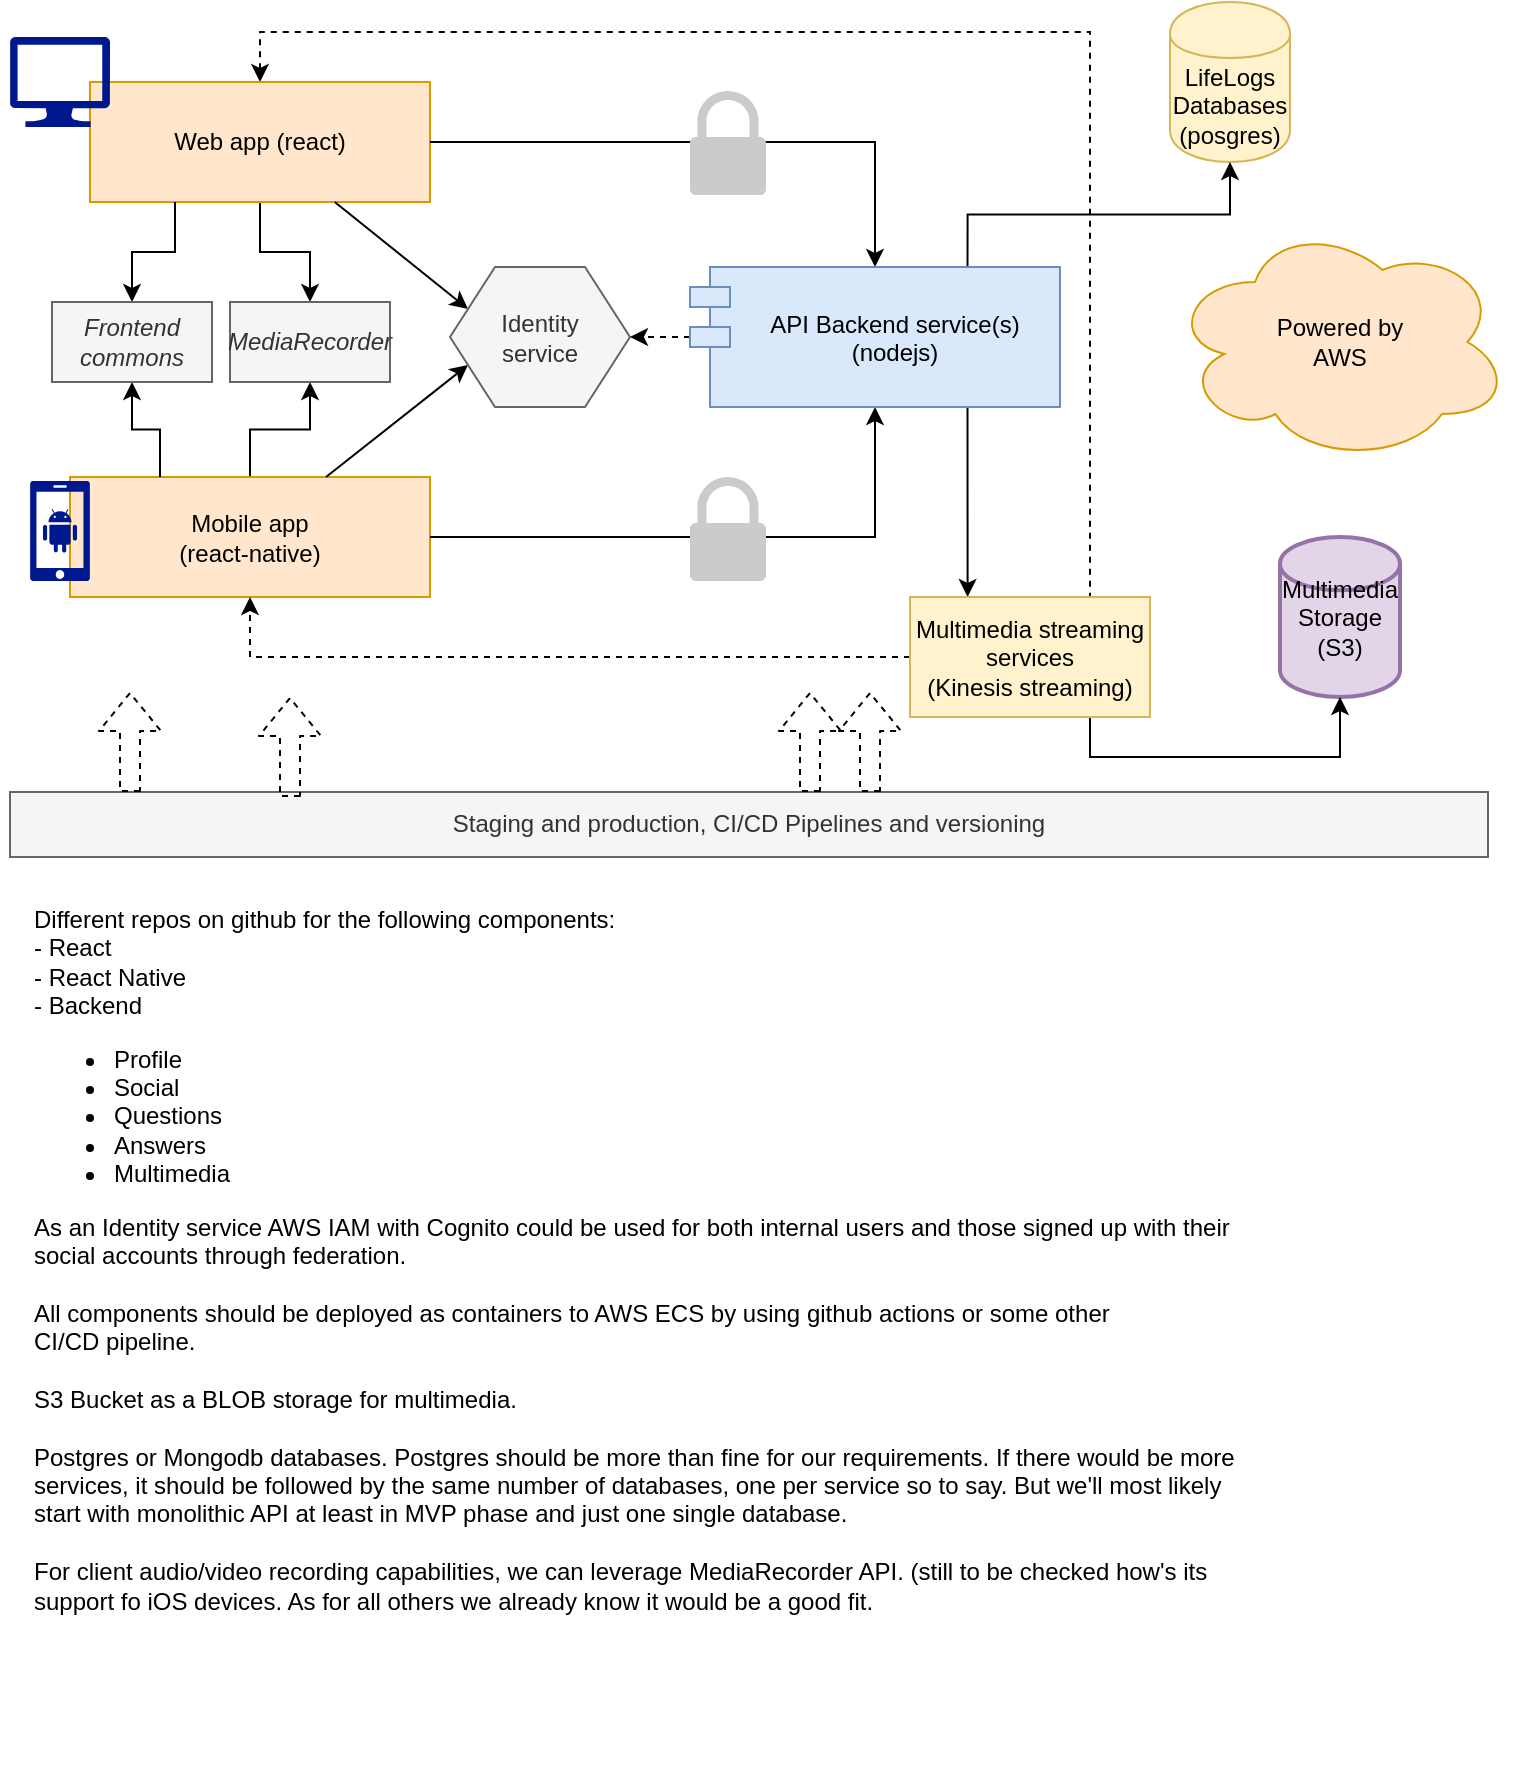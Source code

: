 <mxfile version="13.1.11" type="github">
  <diagram id="lRxo8wEPJjpSzPwTczj5" name="Page-1">
    <mxGraphModel dx="1661" dy="1178" grid="1" gridSize="10" guides="1" tooltips="1" connect="1" arrows="1" fold="1" page="1" pageScale="1" pageWidth="850" pageHeight="1100" math="0" shadow="0">
      <root>
        <mxCell id="0" />
        <mxCell id="1" parent="0" />
        <mxCell id="cLXKDfpS_NcSic6R49hy-5" style="edgeStyle=orthogonalEdgeStyle;rounded=0;orthogonalLoop=1;jettySize=auto;html=1;exitX=0.5;exitY=0;exitDx=0;exitDy=0;entryX=0.5;entryY=1;entryDx=0;entryDy=0;startArrow=none;startFill=0;endArrow=classic;endFill=1;" parent="1" source="-98jCaG4ItgQ39MJKu89-4" target="cLXKDfpS_NcSic6R49hy-3" edge="1">
          <mxGeometry relative="1" as="geometry" />
        </mxCell>
        <mxCell id="-98jCaG4ItgQ39MJKu89-4" value="Mobile app&lt;br&gt;(react-native)" style="rounded=0;whiteSpace=wrap;html=1;fillColor=#ffe6cc;strokeColor=#d79b00;" parent="1" vertex="1">
          <mxGeometry x="80" y="332.5" width="180" height="60" as="geometry" />
        </mxCell>
        <mxCell id="cLXKDfpS_NcSic6R49hy-2" style="edgeStyle=orthogonalEdgeStyle;rounded=0;orthogonalLoop=1;jettySize=auto;html=1;dashed=1;startArrow=classic;startFill=1;endArrow=none;endFill=0;entryX=0.75;entryY=0;entryDx=0;entryDy=0;" parent="1" source="-98jCaG4ItgQ39MJKu89-3" target="KjF7BvmTkE2eBe_cMXJA-1" edge="1">
          <mxGeometry relative="1" as="geometry">
            <mxPoint x="583" y="370" as="targetPoint" />
            <Array as="points">
              <mxPoint x="175" y="110" />
              <mxPoint x="590" y="110" />
            </Array>
          </mxGeometry>
        </mxCell>
        <mxCell id="cLXKDfpS_NcSic6R49hy-4" style="edgeStyle=orthogonalEdgeStyle;rounded=0;orthogonalLoop=1;jettySize=auto;html=1;entryX=0.5;entryY=0;entryDx=0;entryDy=0;startArrow=none;startFill=0;endArrow=classic;endFill=1;" parent="1" source="-98jCaG4ItgQ39MJKu89-3" target="cLXKDfpS_NcSic6R49hy-3" edge="1">
          <mxGeometry relative="1" as="geometry" />
        </mxCell>
        <mxCell id="-98jCaG4ItgQ39MJKu89-3" value="Web app (react)" style="rounded=0;whiteSpace=wrap;html=1;fillColor=#ffe6cc;strokeColor=#d79b00;" parent="1" vertex="1">
          <mxGeometry x="90" y="135" width="170" height="60" as="geometry" />
        </mxCell>
        <mxCell id="-98jCaG4ItgQ39MJKu89-2" value="" style="aspect=fixed;pointerEvents=1;shadow=0;dashed=0;html=1;strokeColor=none;labelPosition=center;verticalLabelPosition=bottom;verticalAlign=top;align=center;fillColor=#00188D;shape=mxgraph.azure.computer" parent="1" vertex="1">
          <mxGeometry x="50" y="112.5" width="50" height="45" as="geometry" />
        </mxCell>
        <mxCell id="XEzQ9w41t3HS5LHhzcKM-4" value="" style="shape=image;html=1;verticalAlign=top;verticalLabelPosition=bottom;labelBackgroundColor=#ffffff;imageAspect=0;aspect=fixed;image=https://cdn4.iconfinder.com/data/icons/business-finance-vol-13-1/512/18-128.png;fillColor=#67AB9F;align=left;" parent="1" vertex="1">
          <mxGeometry x="45" y="167.5" width="60" height="60" as="geometry" />
        </mxCell>
        <mxCell id="-98jCaG4ItgQ39MJKu89-15" style="edgeStyle=orthogonalEdgeStyle;rounded=0;orthogonalLoop=1;jettySize=auto;html=1;" parent="1" source="-98jCaG4ItgQ39MJKu89-3" target="-98jCaG4ItgQ39MJKu89-10" edge="1">
          <mxGeometry relative="1" as="geometry" />
        </mxCell>
        <mxCell id="-98jCaG4ItgQ39MJKu89-16" style="rounded=0;orthogonalLoop=1;jettySize=auto;html=1;entryX=0;entryY=0.25;entryDx=0;entryDy=0;" parent="1" source="-98jCaG4ItgQ39MJKu89-3" target="-98jCaG4ItgQ39MJKu89-8" edge="1">
          <mxGeometry relative="1" as="geometry" />
        </mxCell>
        <mxCell id="XEzQ9w41t3HS5LHhzcKM-11" style="edgeStyle=orthogonalEdgeStyle;rounded=0;orthogonalLoop=1;jettySize=auto;html=1;entryX=0.5;entryY=0;entryDx=0;entryDy=0;exitX=0.25;exitY=1;exitDx=0;exitDy=0;" parent="1" source="-98jCaG4ItgQ39MJKu89-3" target="XEzQ9w41t3HS5LHhzcKM-9" edge="1">
          <mxGeometry relative="1" as="geometry" />
        </mxCell>
        <mxCell id="-98jCaG4ItgQ39MJKu89-17" style="rounded=0;orthogonalLoop=1;jettySize=auto;html=1;entryX=0;entryY=0.75;entryDx=0;entryDy=0;" parent="1" source="-98jCaG4ItgQ39MJKu89-4" target="-98jCaG4ItgQ39MJKu89-8" edge="1">
          <mxGeometry relative="1" as="geometry" />
        </mxCell>
        <mxCell id="XEzQ9w41t3HS5LHhzcKM-8" style="edgeStyle=orthogonalEdgeStyle;rounded=0;orthogonalLoop=1;jettySize=auto;html=1;entryX=0.5;entryY=1;entryDx=0;entryDy=0;" parent="1" source="-98jCaG4ItgQ39MJKu89-4" target="-98jCaG4ItgQ39MJKu89-10" edge="1">
          <mxGeometry relative="1" as="geometry" />
        </mxCell>
        <mxCell id="XEzQ9w41t3HS5LHhzcKM-10" style="edgeStyle=orthogonalEdgeStyle;rounded=0;orthogonalLoop=1;jettySize=auto;html=1;entryX=0.5;entryY=1;entryDx=0;entryDy=0;exitX=0.25;exitY=0;exitDx=0;exitDy=0;" parent="1" source="-98jCaG4ItgQ39MJKu89-4" target="XEzQ9w41t3HS5LHhzcKM-9" edge="1">
          <mxGeometry relative="1" as="geometry" />
        </mxCell>
        <mxCell id="-98jCaG4ItgQ39MJKu89-5" value="LifeLogs&lt;br&gt;Databases&lt;br&gt;(posgres)" style="shape=cylinder;whiteSpace=wrap;html=1;boundedLbl=1;backgroundOutline=1;fillColor=#fff2cc;strokeColor=#d6b656;" parent="1" vertex="1">
          <mxGeometry x="630" y="95" width="60" height="80" as="geometry" />
        </mxCell>
        <mxCell id="-98jCaG4ItgQ39MJKu89-7" value="Powered by &lt;br&gt;AWS" style="ellipse;shape=cloud;whiteSpace=wrap;html=1;fillColor=#ffe6cc;strokeColor=#d79b00;" parent="1" vertex="1">
          <mxGeometry x="630" y="205" width="170" height="120" as="geometry" />
        </mxCell>
        <mxCell id="-98jCaG4ItgQ39MJKu89-8" value="Identity &lt;br&gt;service" style="shape=hexagon;perimeter=hexagonPerimeter2;whiteSpace=wrap;html=1;fillColor=#f5f5f5;strokeColor=#666666;fontColor=#333333;" parent="1" vertex="1">
          <mxGeometry x="270" y="227.5" width="90" height="70" as="geometry" />
        </mxCell>
        <mxCell id="-98jCaG4ItgQ39MJKu89-9" value="Multimedia&lt;br&gt;Storage&lt;br&gt;(S3)" style="strokeWidth=2;html=1;shape=mxgraph.flowchart.database;whiteSpace=wrap;fillColor=#e1d5e7;strokeColor=#9673a6;" parent="1" vertex="1">
          <mxGeometry x="685" y="362.5" width="60" height="80" as="geometry" />
        </mxCell>
        <mxCell id="-98jCaG4ItgQ39MJKu89-18" style="edgeStyle=orthogonalEdgeStyle;rounded=0;orthogonalLoop=1;jettySize=auto;html=1;entryX=0.5;entryY=1;entryDx=0;entryDy=0;exitX=0.75;exitY=0;exitDx=0;exitDy=0;" parent="1" source="-98jCaG4ItgQ39MJKu89-10" target="-98jCaG4ItgQ39MJKu89-5" edge="1">
          <mxGeometry relative="1" as="geometry" />
        </mxCell>
        <mxCell id="-98jCaG4ItgQ39MJKu89-22" value="" style="edgeStyle=none;rounded=0;orthogonalLoop=1;jettySize=auto;html=1;dashed=1;" parent="1" source="-98jCaG4ItgQ39MJKu89-10" target="-98jCaG4ItgQ39MJKu89-8" edge="1">
          <mxGeometry relative="1" as="geometry" />
        </mxCell>
        <mxCell id="KjF7BvmTkE2eBe_cMXJA-2" style="edgeStyle=orthogonalEdgeStyle;rounded=0;orthogonalLoop=1;jettySize=auto;html=1;exitX=0.75;exitY=1;exitDx=0;exitDy=0;" edge="1" parent="1" source="-98jCaG4ItgQ39MJKu89-10" target="KjF7BvmTkE2eBe_cMXJA-1">
          <mxGeometry relative="1" as="geometry">
            <Array as="points">
              <mxPoint x="529" y="390" />
              <mxPoint x="529" y="390" />
            </Array>
          </mxGeometry>
        </mxCell>
        <mxCell id="-98jCaG4ItgQ39MJKu89-10" value="API Backend service(s)&#xa;(nodejs)" style="shape=module;align=left;spacingLeft=20;align=center;verticalAlign=middle;fillColor=#dae8fc;strokeColor=#6c8ebf;" parent="1" vertex="1">
          <mxGeometry x="390" y="227.5" width="185" height="70" as="geometry" />
        </mxCell>
        <mxCell id="-98jCaG4ItgQ39MJKu89-20" value="" style="pointerEvents=1;shadow=0;dashed=0;html=1;strokeColor=none;labelPosition=center;verticalLabelPosition=bottom;verticalAlign=top;outlineConnect=0;align=center;shape=mxgraph.office.security.lock_protected;fillColor=#CCCBCB;" parent="1" vertex="1">
          <mxGeometry x="390" y="139.5" width="38" height="52" as="geometry" />
        </mxCell>
        <mxCell id="-98jCaG4ItgQ39MJKu89-21" value="" style="pointerEvents=1;shadow=0;dashed=0;html=1;strokeColor=none;labelPosition=center;verticalLabelPosition=bottom;verticalAlign=top;outlineConnect=0;align=center;shape=mxgraph.office.security.lock_protected;fillColor=#CCCBCB;" parent="1" vertex="1">
          <mxGeometry x="390" y="332.5" width="38" height="52" as="geometry" />
        </mxCell>
        <mxCell id="XEzQ9w41t3HS5LHhzcKM-1" value="Different repos on github for the following components:&lt;br&gt;- React&lt;br&gt;- React Native&lt;br&gt;- Backend&lt;br&gt;&lt;ul&gt;&lt;li&gt;Profile&lt;/li&gt;&lt;li&gt;Social&lt;/li&gt;&lt;li&gt;Questions&lt;/li&gt;&lt;li&gt;Answers&lt;/li&gt;&lt;li&gt;Multimedia&lt;/li&gt;&lt;/ul&gt;&lt;div&gt;As an Identity service AWS IAM with Cognito could be used for both internal users and those signed up with their social accounts through federation.&lt;br&gt;&lt;br&gt;&lt;/div&gt;&lt;div&gt;All components should be deployed as containers to AWS ECS by using github actions or some other&amp;nbsp;&lt;/div&gt;CI/CD pipeline&lt;span&gt;.&lt;/span&gt;&lt;br&gt;&lt;div&gt;&lt;br&gt;S3 Bucket as a BLOB storage for multimedia.&lt;br&gt;&lt;br&gt;Postgres or Mongodb databases. Postgres should be more than fine for our requirements. If there would be more services, it should be followed by the same number of databases, one per service so to say. But we&#39;ll most likely start with monolithic API at least in MVP phase and just one single database.&lt;/div&gt;&lt;div&gt;&lt;br&gt;&lt;/div&gt;&lt;div&gt;For client audio/video recording capabilities, we can leverage MediaRecorder API. (still to be checked how&#39;s its support fo iOS devices. As for all others we already know it would be a good fit.&lt;br&gt;&lt;br&gt;&lt;br&gt;&lt;/div&gt;" style="text;html=1;strokeColor=none;fillColor=none;align=left;verticalAlign=top;whiteSpace=wrap;rounded=0;horizontal=1;" parent="1" vertex="1">
          <mxGeometry x="60" y="540" width="609" height="437.5" as="geometry" />
        </mxCell>
        <mxCell id="XEzQ9w41t3HS5LHhzcKM-5" value="" style="aspect=fixed;pointerEvents=1;shadow=0;dashed=0;html=1;strokeColor=none;labelPosition=center;verticalLabelPosition=bottom;verticalAlign=top;align=center;fillColor=#00188D;shape=mxgraph.mscae.enterprise.android_phone" parent="1" vertex="1">
          <mxGeometry x="60" y="334.5" width="30" height="50" as="geometry" />
        </mxCell>
        <mxCell id="XEzQ9w41t3HS5LHhzcKM-6" value="" style="shape=image;html=1;verticalAlign=top;verticalLabelPosition=bottom;labelBackgroundColor=#ffffff;imageAspect=0;aspect=fixed;image=https://cdn2.iconfinder.com/data/icons/pittogrammi/142/04-128.png;fillColor=#67AB9F;align=left;" parent="1" vertex="1">
          <mxGeometry x="80" y="362.5" width="60" height="60" as="geometry" />
        </mxCell>
        <mxCell id="XEzQ9w41t3HS5LHhzcKM-7" value="" style="shape=image;html=1;verticalAlign=top;verticalLabelPosition=bottom;labelBackgroundColor=#ffffff;imageAspect=0;aspect=fixed;image=https://cdn3.iconfinder.com/data/icons/picons-social/57/56-apple-128.png;fillColor=#67AB9F;align=left;" parent="1" vertex="1">
          <mxGeometry x="97" y="374.5" width="28" height="28" as="geometry" />
        </mxCell>
        <mxCell id="XEzQ9w41t3HS5LHhzcKM-9" value="Frontend commons" style="rounded=0;whiteSpace=wrap;html=1;fillColor=#f5f5f5;align=center;strokeColor=#666666;fontColor=#333333;fontStyle=2" parent="1" vertex="1">
          <mxGeometry x="71" y="245" width="80" height="40" as="geometry" />
        </mxCell>
        <mxCell id="cLXKDfpS_NcSic6R49hy-3" value="MediaRecorder" style="rounded=0;whiteSpace=wrap;html=1;fillColor=#f5f5f5;align=center;strokeColor=#666666;fontColor=#333333;fontStyle=2" parent="1" vertex="1">
          <mxGeometry x="160" y="245" width="80" height="40" as="geometry" />
        </mxCell>
        <mxCell id="_WynhiY1zdMFWvoEMg-a-1" value="Staging and production, CI/CD Pipelines and versioning" style="rounded=0;whiteSpace=wrap;html=1;fillColor=#f5f5f5;strokeColor=#666666;fontColor=#333333;" parent="1" vertex="1">
          <mxGeometry x="50" y="490" width="739" height="32.5" as="geometry" />
        </mxCell>
        <mxCell id="KjF7BvmTkE2eBe_cMXJA-3" style="edgeStyle=orthogonalEdgeStyle;rounded=0;orthogonalLoop=1;jettySize=auto;html=1;entryX=0.5;entryY=1;entryDx=0;entryDy=0;entryPerimeter=0;exitX=0.75;exitY=1;exitDx=0;exitDy=0;" edge="1" parent="1" source="KjF7BvmTkE2eBe_cMXJA-1" target="-98jCaG4ItgQ39MJKu89-9">
          <mxGeometry relative="1" as="geometry" />
        </mxCell>
        <mxCell id="KjF7BvmTkE2eBe_cMXJA-5" style="edgeStyle=orthogonalEdgeStyle;rounded=0;orthogonalLoop=1;jettySize=auto;html=1;entryX=0.5;entryY=1;entryDx=0;entryDy=0;dashed=1;" edge="1" parent="1" source="KjF7BvmTkE2eBe_cMXJA-1" target="-98jCaG4ItgQ39MJKu89-4">
          <mxGeometry relative="1" as="geometry" />
        </mxCell>
        <mxCell id="KjF7BvmTkE2eBe_cMXJA-1" value="Multimedia streaming&lt;br&gt;services&lt;br&gt;(Kinesis streaming)" style="rounded=0;whiteSpace=wrap;html=1;fillColor=#fff2cc;strokeColor=#d6b656;" vertex="1" parent="1">
          <mxGeometry x="500" y="392.5" width="120" height="60" as="geometry" />
        </mxCell>
        <mxCell id="KjF7BvmTkE2eBe_cMXJA-6" value="" style="shape=flexArrow;endArrow=classic;html=1;dashed=1;" edge="1" parent="1">
          <mxGeometry width="50" height="50" relative="1" as="geometry">
            <mxPoint x="110" y="490" as="sourcePoint" />
            <mxPoint x="110" y="440" as="targetPoint" />
          </mxGeometry>
        </mxCell>
        <mxCell id="KjF7BvmTkE2eBe_cMXJA-7" value="" style="shape=flexArrow;endArrow=classic;html=1;dashed=1;" edge="1" parent="1">
          <mxGeometry width="50" height="50" relative="1" as="geometry">
            <mxPoint x="190" y="492.5" as="sourcePoint" />
            <mxPoint x="190" y="442.5" as="targetPoint" />
          </mxGeometry>
        </mxCell>
        <mxCell id="KjF7BvmTkE2eBe_cMXJA-8" value="" style="shape=flexArrow;endArrow=classic;html=1;dashed=1;" edge="1" parent="1">
          <mxGeometry width="50" height="50" relative="1" as="geometry">
            <mxPoint x="480" y="490" as="sourcePoint" />
            <mxPoint x="480" y="440" as="targetPoint" />
          </mxGeometry>
        </mxCell>
        <mxCell id="KjF7BvmTkE2eBe_cMXJA-9" value="" style="shape=flexArrow;endArrow=classic;html=1;dashed=1;" edge="1" parent="1">
          <mxGeometry width="50" height="50" relative="1" as="geometry">
            <mxPoint x="450" y="490" as="sourcePoint" />
            <mxPoint x="450" y="440" as="targetPoint" />
          </mxGeometry>
        </mxCell>
      </root>
    </mxGraphModel>
  </diagram>
</mxfile>
